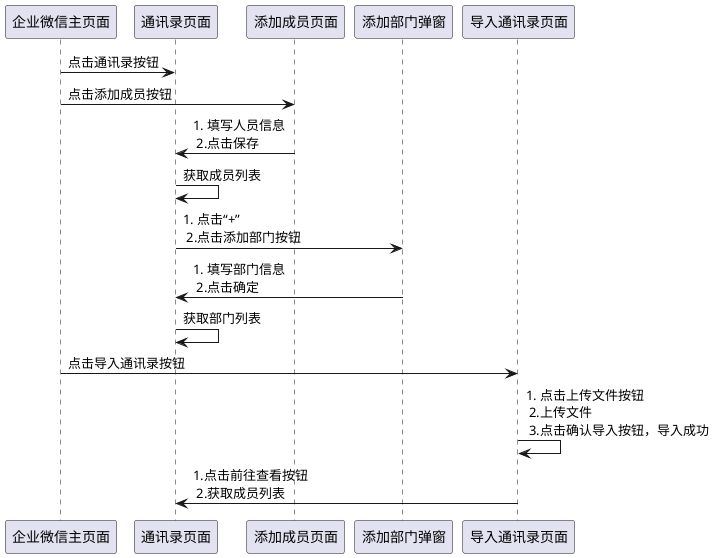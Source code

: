 @startuml
participant 企业微信主页面 as main

participant 通讯录页面 as contact

participant 添加成员页面 as add_member

participant 添加部门弹窗 as add_party

participant 导入通讯录页面 as add_address

main -> contact: 点击通讯录按钮
main -> add_member: 点击添加成员按钮
add_member -> contact : 1. 填写人员信息 \n 2.点击保存
contact -> contact: 获取成员列表
contact -> add_party: 1. 点击“+” \n 2.点击添加部门按钮
add_party -> contact: 1. 填写部门信息 \n 2.点击确定
contact -> contact: 获取部门列表
main -> add_address: 点击导入通讯录按钮
add_address -> add_address: 1. 点击上传文件按钮 \n 2.上传文件 \n 3.点击确认导入按钮，导入成功
add_address -> contact: 1.点击前往查看按钮 \n 2.获取成员列表
@enduml

